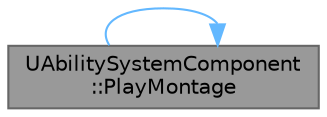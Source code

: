 digraph "UAbilitySystemComponent::PlayMontage"
{
 // INTERACTIVE_SVG=YES
 // LATEX_PDF_SIZE
  bgcolor="transparent";
  edge [fontname=Helvetica,fontsize=10,labelfontname=Helvetica,labelfontsize=10];
  node [fontname=Helvetica,fontsize=10,shape=box,height=0.2,width=0.4];
  rankdir="LR";
  Node1 [id="Node000001",label="UAbilitySystemComponent\l::PlayMontage",height=0.2,width=0.4,color="gray40", fillcolor="grey60", style="filled", fontcolor="black",tooltip="Plays a montage and handles replication and prediction based on passed in ability/activation info."];
  Node1 -> Node1 [id="edge1_Node000001_Node000001",color="steelblue1",style="solid",tooltip=" "];
}
